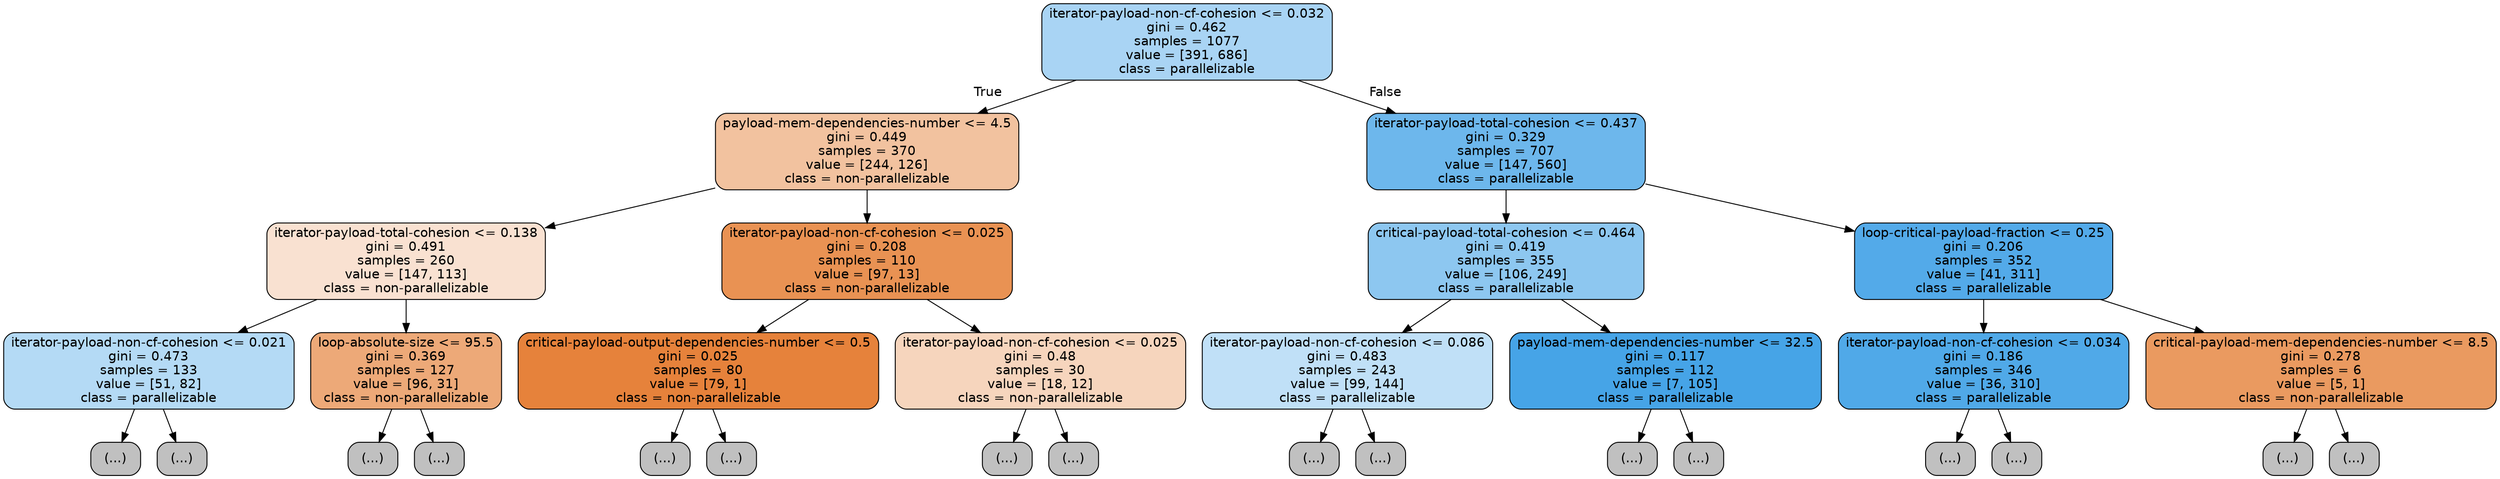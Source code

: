 digraph Tree {
node [shape=box, style="filled, rounded", color="black", fontname=helvetica] ;
edge [fontname=helvetica] ;
0 [label="iterator-payload-non-cf-cohesion <= 0.032\ngini = 0.462\nsamples = 1077\nvalue = [391, 686]\nclass = parallelizable", fillcolor="#399de56e"] ;
1 [label="payload-mem-dependencies-number <= 4.5\ngini = 0.449\nsamples = 370\nvalue = [244, 126]\nclass = non-parallelizable", fillcolor="#e581397b"] ;
0 -> 1 [labeldistance=2.5, labelangle=45, headlabel="True"] ;
2 [label="iterator-payload-total-cohesion <= 0.138\ngini = 0.491\nsamples = 260\nvalue = [147, 113]\nclass = non-parallelizable", fillcolor="#e581393b"] ;
1 -> 2 ;
3 [label="iterator-payload-non-cf-cohesion <= 0.021\ngini = 0.473\nsamples = 133\nvalue = [51, 82]\nclass = parallelizable", fillcolor="#399de560"] ;
2 -> 3 ;
4 [label="(...)", fillcolor="#C0C0C0"] ;
3 -> 4 ;
23 [label="(...)", fillcolor="#C0C0C0"] ;
3 -> 23 ;
48 [label="loop-absolute-size <= 95.5\ngini = 0.369\nsamples = 127\nvalue = [96, 31]\nclass = non-parallelizable", fillcolor="#e58139ad"] ;
2 -> 48 ;
49 [label="(...)", fillcolor="#C0C0C0"] ;
48 -> 49 ;
74 [label="(...)", fillcolor="#C0C0C0"] ;
48 -> 74 ;
77 [label="iterator-payload-non-cf-cohesion <= 0.025\ngini = 0.208\nsamples = 110\nvalue = [97, 13]\nclass = non-parallelizable", fillcolor="#e58139dd"] ;
1 -> 77 ;
78 [label="critical-payload-output-dependencies-number <= 0.5\ngini = 0.025\nsamples = 80\nvalue = [79, 1]\nclass = non-parallelizable", fillcolor="#e58139fc"] ;
77 -> 78 ;
79 [label="(...)", fillcolor="#C0C0C0"] ;
78 -> 79 ;
82 [label="(...)", fillcolor="#C0C0C0"] ;
78 -> 82 ;
83 [label="iterator-payload-non-cf-cohesion <= 0.025\ngini = 0.48\nsamples = 30\nvalue = [18, 12]\nclass = non-parallelizable", fillcolor="#e5813955"] ;
77 -> 83 ;
84 [label="(...)", fillcolor="#C0C0C0"] ;
83 -> 84 ;
85 [label="(...)", fillcolor="#C0C0C0"] ;
83 -> 85 ;
90 [label="iterator-payload-total-cohesion <= 0.437\ngini = 0.329\nsamples = 707\nvalue = [147, 560]\nclass = parallelizable", fillcolor="#399de5bc"] ;
0 -> 90 [labeldistance=2.5, labelangle=-45, headlabel="False"] ;
91 [label="critical-payload-total-cohesion <= 0.464\ngini = 0.419\nsamples = 355\nvalue = [106, 249]\nclass = parallelizable", fillcolor="#399de592"] ;
90 -> 91 ;
92 [label="iterator-payload-non-cf-cohesion <= 0.086\ngini = 0.483\nsamples = 243\nvalue = [99, 144]\nclass = parallelizable", fillcolor="#399de550"] ;
91 -> 92 ;
93 [label="(...)", fillcolor="#C0C0C0"] ;
92 -> 93 ;
180 [label="(...)", fillcolor="#C0C0C0"] ;
92 -> 180 ;
183 [label="payload-mem-dependencies-number <= 32.5\ngini = 0.117\nsamples = 112\nvalue = [7, 105]\nclass = parallelizable", fillcolor="#399de5ee"] ;
91 -> 183 ;
184 [label="(...)", fillcolor="#C0C0C0"] ;
183 -> 184 ;
195 [label="(...)", fillcolor="#C0C0C0"] ;
183 -> 195 ;
200 [label="loop-critical-payload-fraction <= 0.25\ngini = 0.206\nsamples = 352\nvalue = [41, 311]\nclass = parallelizable", fillcolor="#399de5dd"] ;
90 -> 200 ;
201 [label="iterator-payload-non-cf-cohesion <= 0.034\ngini = 0.186\nsamples = 346\nvalue = [36, 310]\nclass = parallelizable", fillcolor="#399de5e1"] ;
200 -> 201 ;
202 [label="(...)", fillcolor="#C0C0C0"] ;
201 -> 202 ;
205 [label="(...)", fillcolor="#C0C0C0"] ;
201 -> 205 ;
266 [label="critical-payload-mem-dependencies-number <= 8.5\ngini = 0.278\nsamples = 6\nvalue = [5, 1]\nclass = non-parallelizable", fillcolor="#e58139cc"] ;
200 -> 266 ;
267 [label="(...)", fillcolor="#C0C0C0"] ;
266 -> 267 ;
268 [label="(...)", fillcolor="#C0C0C0"] ;
266 -> 268 ;
}